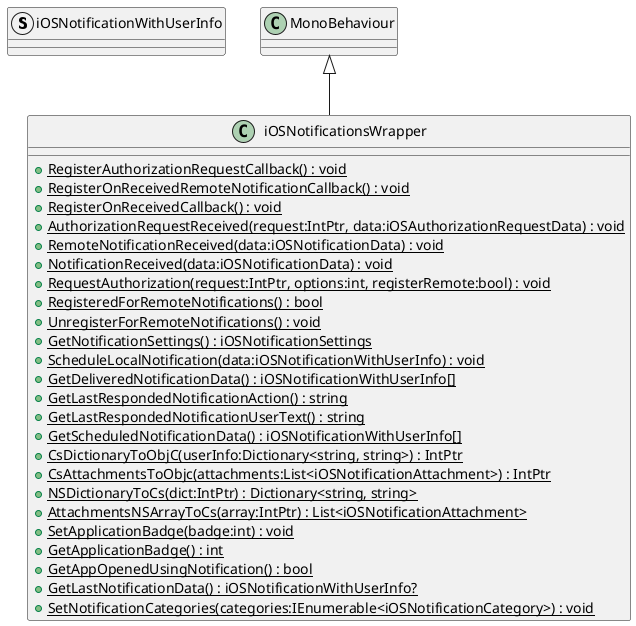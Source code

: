 @startuml
struct iOSNotificationWithUserInfo {
}
class iOSNotificationsWrapper {
    + {static} RegisterAuthorizationRequestCallback() : void
    + {static} RegisterOnReceivedRemoteNotificationCallback() : void
    + {static} RegisterOnReceivedCallback() : void
    + {static} AuthorizationRequestReceived(request:IntPtr, data:iOSAuthorizationRequestData) : void
    + {static} RemoteNotificationReceived(data:iOSNotificationData) : void
    + {static} NotificationReceived(data:iOSNotificationData) : void
    + {static} RequestAuthorization(request:IntPtr, options:int, registerRemote:bool) : void
    + {static} RegisteredForRemoteNotifications() : bool
    + {static} UnregisterForRemoteNotifications() : void
    + {static} GetNotificationSettings() : iOSNotificationSettings
    + {static} ScheduleLocalNotification(data:iOSNotificationWithUserInfo) : void
    + {static} GetDeliveredNotificationData() : iOSNotificationWithUserInfo[]
    + {static} GetLastRespondedNotificationAction() : string
    + {static} GetLastRespondedNotificationUserText() : string
    + {static} GetScheduledNotificationData() : iOSNotificationWithUserInfo[]
    + {static} CsDictionaryToObjC(userInfo:Dictionary<string, string>) : IntPtr
    + {static} CsAttachmentsToObjc(attachments:List<iOSNotificationAttachment>) : IntPtr
    + {static} NSDictionaryToCs(dict:IntPtr) : Dictionary<string, string>
    + {static} AttachmentsNSArrayToCs(array:IntPtr) : List<iOSNotificationAttachment>
    + {static} SetApplicationBadge(badge:int) : void
    + {static} GetApplicationBadge() : int
    + {static} GetAppOpenedUsingNotification() : bool
    + {static} GetLastNotificationData() : iOSNotificationWithUserInfo?
    + {static} SetNotificationCategories(categories:IEnumerable<iOSNotificationCategory>) : void
}
MonoBehaviour <|-- iOSNotificationsWrapper
@enduml
